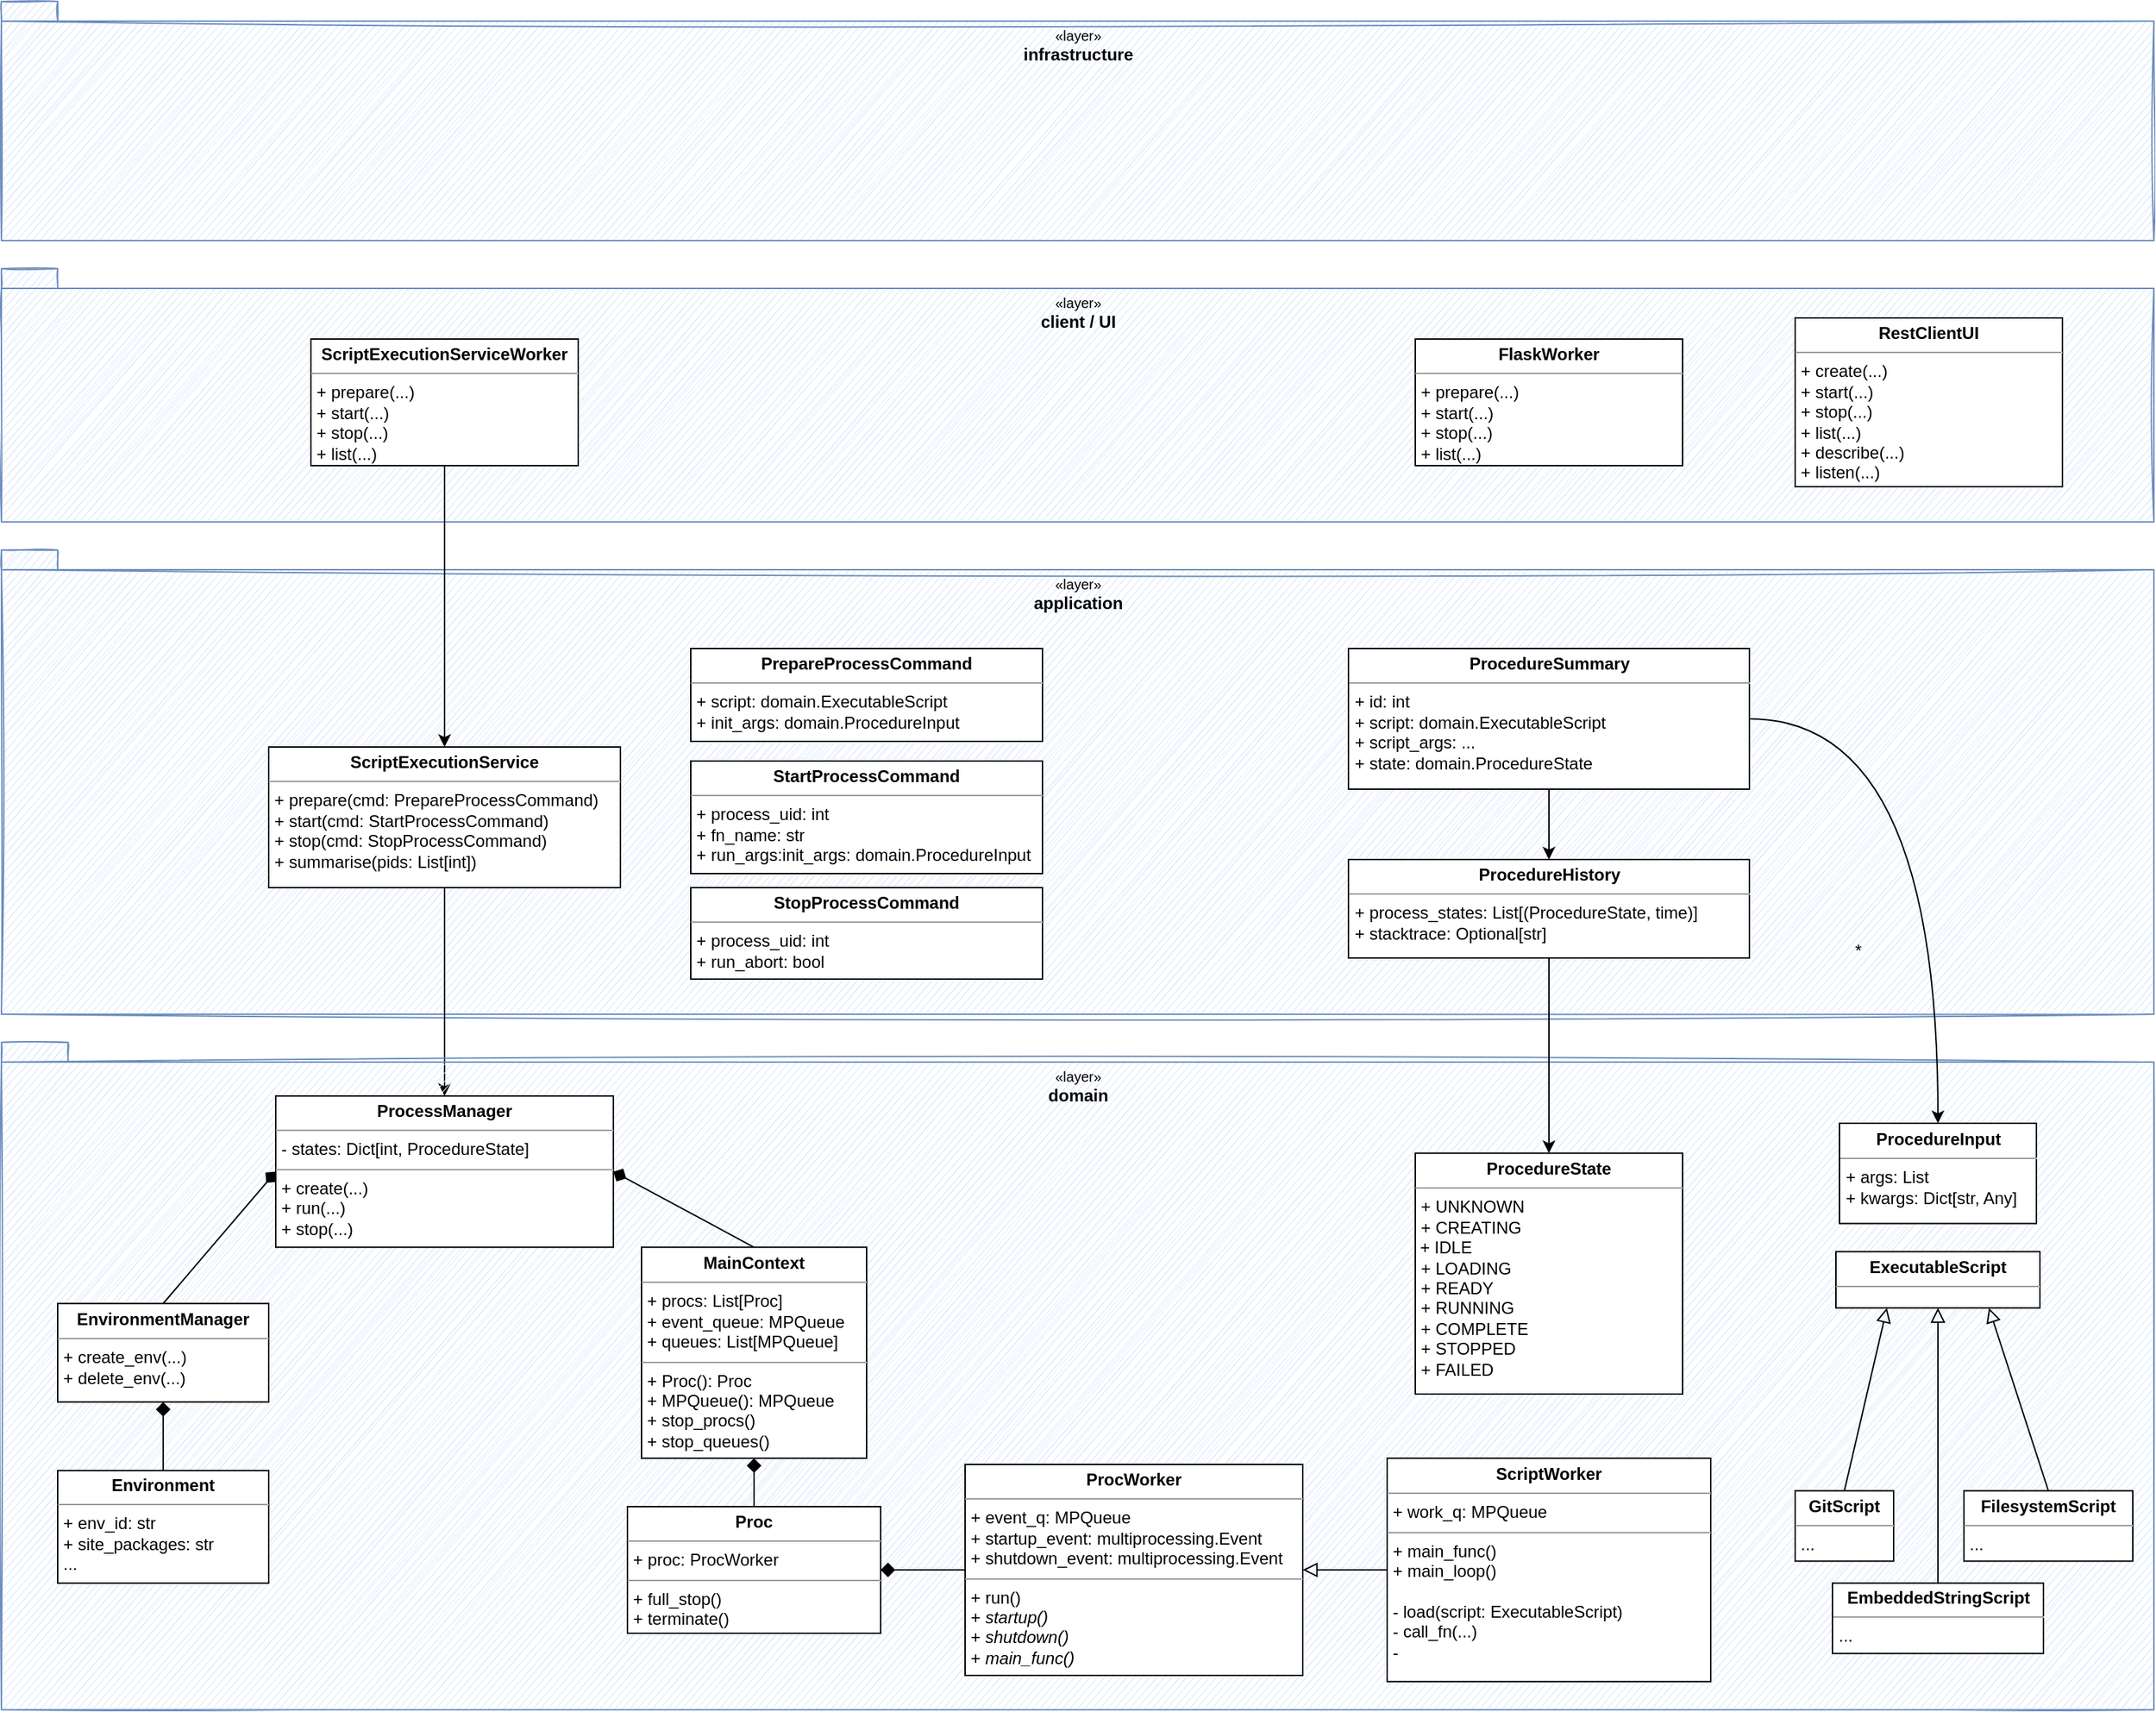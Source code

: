 <mxfile version="17.4.2" type="device"><diagram id="7P5iclk4ff7afeGdj-Gg" name="Page-1"><mxGraphModel dx="1106" dy="1976" grid="1" gridSize="10" guides="1" tooltips="1" connect="1" arrows="1" fold="1" page="1" pageScale="1" pageWidth="827" pageHeight="1169" math="0" shadow="0"><root><mxCell id="0"/><mxCell id="1" parent="0"/><mxCell id="HP_7qwPVPA7fbTSNPlcU-1" value="&lt;span style=&quot;font-weight: normal&quot;&gt;&lt;font style=&quot;font-size: 10px&quot;&gt;«layer»&lt;/font&gt;&lt;/span&gt;&lt;br&gt;client / UI" style="shape=folder;fontStyle=1;spacingTop=10;tabWidth=40;tabHeight=14;tabPosition=left;html=1;fillColor=#dae8fc;strokeColor=#6c8ebf;verticalAlign=top;sketch=1;" parent="1" vertex="1"><mxGeometry x="40" y="50" width="1530" height="180" as="geometry"/></mxCell><mxCell id="HP_7qwPVPA7fbTSNPlcU-3" value="&lt;span style=&quot;font-weight: normal&quot;&gt;&lt;font style=&quot;font-size: 10px&quot;&gt;«layer»&lt;/font&gt;&lt;/span&gt;&lt;br&gt;application" style="shape=folder;fontStyle=1;spacingTop=10;tabWidth=40;tabHeight=14;tabPosition=left;html=1;fillColor=#dae8fc;strokeColor=#6c8ebf;verticalAlign=top;sketch=1;" parent="1" vertex="1"><mxGeometry x="40" y="250" width="1530" height="330" as="geometry"/></mxCell><mxCell id="8j61iJI3g79sKY7rj_GZ-1" style="rounded=0;orthogonalLoop=1;jettySize=auto;html=1;exitX=0.5;exitY=1;exitDx=0;exitDy=0;entryX=0.5;entryY=0;entryDx=0;entryDy=0;" parent="1" source="HP_7qwPVPA7fbTSNPlcU-5" target="8j61iJI3g79sKY7rj_GZ-11" edge="1"><mxGeometry relative="1" as="geometry"/></mxCell><mxCell id="HP_7qwPVPA7fbTSNPlcU-5" value="&lt;p style=&quot;margin: 0px ; margin-top: 4px ; text-align: center&quot;&gt;&lt;b&gt;ScriptExecutionService&lt;/b&gt;&lt;/p&gt;&lt;hr size=&quot;1&quot;&gt;&lt;p style=&quot;margin: 0px ; margin-left: 4px&quot;&gt;&lt;/p&gt;&lt;p style=&quot;margin: 0px ; margin-left: 4px&quot;&gt;+ prepare(cmd: PrepareProcessCommand)&lt;/p&gt;&lt;p style=&quot;margin: 0px ; margin-left: 4px&quot;&gt;+ start(cmd: StartProcessCommand)&lt;/p&gt;&lt;p style=&quot;margin: 0px ; margin-left: 4px&quot;&gt;+ stop(cmd: StopProcessCommand)&lt;/p&gt;&lt;p style=&quot;margin: 0px ; margin-left: 4px&quot;&gt;+ summarise(pids: List[int])&lt;/p&gt;" style="verticalAlign=top;align=left;overflow=fill;fontSize=12;fontFamily=Helvetica;html=1;" parent="1" vertex="1"><mxGeometry x="230" y="390" width="250" height="100" as="geometry"/></mxCell><mxCell id="8j61iJI3g79sKY7rj_GZ-8" style="edgeStyle=none;rounded=0;orthogonalLoop=1;jettySize=auto;html=1;exitX=0.5;exitY=1;exitDx=0;exitDy=0;" parent="1" source="HP_7qwPVPA7fbTSNPlcU-7" target="HP_7qwPVPA7fbTSNPlcU-5" edge="1"><mxGeometry relative="1" as="geometry"/></mxCell><mxCell id="HP_7qwPVPA7fbTSNPlcU-7" value="&lt;p style=&quot;margin: 0px ; margin-top: 4px ; text-align: center&quot;&gt;&lt;b&gt;ScriptExecutionServiceWorker&lt;/b&gt;&lt;/p&gt;&lt;hr size=&quot;1&quot;&gt;&lt;p style=&quot;margin: 0px ; margin-left: 4px&quot;&gt;&lt;/p&gt;&lt;p style=&quot;margin: 0px ; margin-left: 4px&quot;&gt;+ prepare(...)&lt;/p&gt;&lt;p style=&quot;margin: 0px ; margin-left: 4px&quot;&gt;+ start(...)&lt;/p&gt;&lt;p style=&quot;margin: 0px ; margin-left: 4px&quot;&gt;+ stop(...)&lt;/p&gt;&lt;p style=&quot;margin: 0px ; margin-left: 4px&quot;&gt;+ list(...)&lt;/p&gt;" style="verticalAlign=top;align=left;overflow=fill;fontSize=12;fontFamily=Helvetica;html=1;" parent="1" vertex="1"><mxGeometry x="260" y="100" width="190" height="90" as="geometry"/></mxCell><mxCell id="HP_7qwPVPA7fbTSNPlcU-8" value="&lt;p style=&quot;margin: 0px ; margin-top: 4px ; text-align: center&quot;&gt;&lt;b&gt;FlaskWorker&lt;/b&gt;&lt;/p&gt;&lt;hr size=&quot;1&quot;&gt;&lt;p style=&quot;margin: 0px ; margin-left: 4px&quot;&gt;&lt;/p&gt;&lt;p style=&quot;margin: 0px ; margin-left: 4px&quot;&gt;+ prepare(...)&lt;/p&gt;&lt;p style=&quot;margin: 0px ; margin-left: 4px&quot;&gt;+ start(...)&lt;/p&gt;&lt;p style=&quot;margin: 0px ; margin-left: 4px&quot;&gt;+ stop(...)&lt;/p&gt;&lt;p style=&quot;margin: 0px ; margin-left: 4px&quot;&gt;+ list(...)&lt;/p&gt;" style="verticalAlign=top;align=left;overflow=fill;fontSize=12;fontFamily=Helvetica;html=1;" parent="1" vertex="1"><mxGeometry x="1045" y="100" width="190" height="90" as="geometry"/></mxCell><mxCell id="HP_7qwPVPA7fbTSNPlcU-9" value="&lt;span style=&quot;font-weight: normal&quot;&gt;&lt;font style=&quot;font-size: 10px&quot;&gt;«layer»&lt;/font&gt;&lt;/span&gt;&lt;br&gt;domain" style="shape=folder;fontStyle=1;spacingTop=10;tabWidth=40;tabHeight=14;tabPosition=left;html=1;fillColor=#dae8fc;strokeColor=#6c8ebf;verticalAlign=top;sketch=1;" parent="1" vertex="1"><mxGeometry x="40" y="600" width="1530" height="474.38" as="geometry"/></mxCell><mxCell id="HP_7qwPVPA7fbTSNPlcU-26" style="edgeStyle=none;rounded=0;orthogonalLoop=1;jettySize=auto;html=1;fontSize=10;startArrow=diamond;startFill=1;endArrow=none;endFill=0;startSize=8;endSize=8;strokeWidth=1;entryX=0.5;entryY=0;entryDx=0;entryDy=0;exitX=1;exitY=0.5;exitDx=0;exitDy=0;" parent="1" source="8j61iJI3g79sKY7rj_GZ-11" target="HP_7qwPVPA7fbTSNPlcU-19" edge="1"><mxGeometry relative="1" as="geometry"/></mxCell><mxCell id="HP_7qwPVPA7fbTSNPlcU-30" style="edgeStyle=none;rounded=0;orthogonalLoop=1;jettySize=auto;html=1;exitX=0;exitY=0.5;exitDx=0;exitDy=0;entryX=0.5;entryY=0;entryDx=0;entryDy=0;fontSize=10;startArrow=diamond;startFill=1;endArrow=none;endFill=0;startSize=8;endSize=8;strokeWidth=1;" parent="1" source="8j61iJI3g79sKY7rj_GZ-11" target="HP_7qwPVPA7fbTSNPlcU-29" edge="1"><mxGeometry relative="1" as="geometry"/></mxCell><mxCell id="HP_7qwPVPA7fbTSNPlcU-12" value="&lt;p style=&quot;margin: 0px ; margin-top: 4px ; text-align: center&quot;&gt;&lt;b&gt;PrepareProcessCommand&lt;/b&gt;&lt;/p&gt;&lt;hr size=&quot;1&quot;&gt;&lt;p style=&quot;margin: 0px ; margin-left: 4px&quot;&gt;+ script: domain.ExecutableScript&lt;/p&gt;&lt;p style=&quot;margin: 0px ; margin-left: 4px&quot;&gt;+ init_args: domain.ProcedureInput&lt;br&gt;&lt;/p&gt;" style="verticalAlign=top;align=left;overflow=fill;fontSize=12;fontFamily=Helvetica;html=1;" parent="1" vertex="1"><mxGeometry x="530" y="320" width="250" height="66" as="geometry"/></mxCell><mxCell id="HP_7qwPVPA7fbTSNPlcU-13" value="&lt;p style=&quot;margin: 0px ; margin-top: 4px ; text-align: center&quot;&gt;&lt;b&gt;StartProcessCommand&lt;/b&gt;&lt;/p&gt;&lt;hr size=&quot;1&quot;&gt;&lt;p style=&quot;margin: 0px ; margin-left: 4px&quot;&gt;+ process_uid: int&lt;/p&gt;&lt;p style=&quot;margin: 0px ; margin-left: 4px&quot;&gt;+ fn_name: str&lt;/p&gt;&lt;p style=&quot;margin: 0px ; margin-left: 4px&quot;&gt;+ run_args:init_args: domain.ProcedureInput&lt;br&gt;&lt;/p&gt;" style="verticalAlign=top;align=left;overflow=fill;fontSize=12;fontFamily=Helvetica;html=1;" parent="1" vertex="1"><mxGeometry x="530" y="400" width="250" height="80" as="geometry"/></mxCell><mxCell id="HP_7qwPVPA7fbTSNPlcU-14" value="&lt;p style=&quot;margin: 0px ; margin-top: 4px ; text-align: center&quot;&gt;&lt;b&gt;StopProcessCommand&lt;/b&gt;&lt;/p&gt;&lt;hr size=&quot;1&quot;&gt;&lt;p style=&quot;margin: 0px ; margin-left: 4px&quot;&gt;+ process_uid: int&lt;/p&gt;&lt;p style=&quot;margin: 0px ; margin-left: 4px&quot;&gt;+ run_abort: bool&lt;/p&gt;" style="verticalAlign=top;align=left;overflow=fill;fontSize=12;fontFamily=Helvetica;html=1;" parent="1" vertex="1"><mxGeometry x="530" y="490" width="250" height="65" as="geometry"/></mxCell><mxCell id="HP_7qwPVPA7fbTSNPlcU-16" value="&lt;span style=&quot;font-weight: normal&quot;&gt;&lt;font style=&quot;font-size: 10px&quot;&gt;«layer»&lt;/font&gt;&lt;/span&gt;&lt;br&gt;infrastructure" style="shape=folder;fontStyle=1;spacingTop=10;tabWidth=40;tabHeight=14;tabPosition=left;html=1;fillColor=#dae8fc;strokeColor=#6c8ebf;verticalAlign=top;sketch=1;" parent="1" vertex="1"><mxGeometry x="40" y="-140" width="1530" height="170" as="geometry"/></mxCell><mxCell id="HP_7qwPVPA7fbTSNPlcU-21" style="rounded=0;orthogonalLoop=1;jettySize=auto;html=1;exitX=0.5;exitY=1;exitDx=0;exitDy=0;fontSize=10;endArrow=none;endFill=0;startArrow=diamond;startFill=1;strokeWidth=1;endSize=8;startSize=8;entryX=0.5;entryY=0;entryDx=0;entryDy=0;" parent="1" source="HP_7qwPVPA7fbTSNPlcU-19" target="HP_7qwPVPA7fbTSNPlcU-20" edge="1"><mxGeometry relative="1" as="geometry"/></mxCell><mxCell id="HP_7qwPVPA7fbTSNPlcU-19" value="&lt;p style=&quot;margin: 0px ; margin-top: 4px ; text-align: center&quot;&gt;&lt;b&gt;MainContext&lt;/b&gt;&lt;/p&gt;&lt;hr size=&quot;1&quot;&gt;&lt;p style=&quot;margin: 0px ; margin-left: 4px&quot;&gt;+ procs: List[Proc]&lt;/p&gt;&lt;p style=&quot;margin: 0px ; margin-left: 4px&quot;&gt;+ event_queue: MPQueue&lt;/p&gt;&lt;p style=&quot;margin: 0px ; margin-left: 4px&quot;&gt;+ queues: List[MPQueue]&lt;/p&gt;&lt;hr size=&quot;1&quot;&gt;&lt;p style=&quot;margin: 0px ; margin-left: 4px&quot;&gt;+ Proc(): Proc&lt;/p&gt;&lt;p style=&quot;margin: 0px ; margin-left: 4px&quot;&gt;+ MPQueue(): MPQueue&lt;/p&gt;&lt;p style=&quot;margin: 0px ; margin-left: 4px&quot;&gt;+ stop_procs()&lt;/p&gt;&lt;p style=&quot;margin: 0px ; margin-left: 4px&quot;&gt;+ stop_queues()&lt;/p&gt;" style="verticalAlign=top;align=left;overflow=fill;fontSize=12;fontFamily=Helvetica;html=1;" parent="1" vertex="1"><mxGeometry x="495" y="745.63" width="160" height="150" as="geometry"/></mxCell><mxCell id="HP_7qwPVPA7fbTSNPlcU-23" style="edgeStyle=none;rounded=0;orthogonalLoop=1;jettySize=auto;html=1;exitX=1;exitY=0.5;exitDx=0;exitDy=0;fontSize=10;startArrow=diamond;startFill=1;endArrow=none;endFill=0;startSize=8;endSize=8;strokeWidth=1;entryX=0;entryY=0.5;entryDx=0;entryDy=0;" parent="1" source="HP_7qwPVPA7fbTSNPlcU-20" target="HP_7qwPVPA7fbTSNPlcU-22" edge="1"><mxGeometry relative="1" as="geometry"><mxPoint x="475" y="998.75" as="targetPoint"/></mxGeometry></mxCell><mxCell id="HP_7qwPVPA7fbTSNPlcU-20" value="&lt;p style=&quot;margin: 0px ; margin-top: 4px ; text-align: center&quot;&gt;&lt;b&gt;Proc&lt;/b&gt;&lt;/p&gt;&lt;hr size=&quot;1&quot;&gt;&lt;p style=&quot;margin: 0px ; margin-left: 4px&quot;&gt;+ proc: ProcWorker&lt;/p&gt;&lt;hr size=&quot;1&quot;&gt;&lt;p style=&quot;margin: 0px ; margin-left: 4px&quot;&gt;+ full_stop()&lt;/p&gt;&lt;p style=&quot;margin: 0px ; margin-left: 4px&quot;&gt;+ terminate()&lt;/p&gt;" style="verticalAlign=top;align=left;overflow=fill;fontSize=12;fontFamily=Helvetica;html=1;" parent="1" vertex="1"><mxGeometry x="485" y="930" width="180" height="90" as="geometry"/></mxCell><mxCell id="HP_7qwPVPA7fbTSNPlcU-22" value="&lt;p style=&quot;margin: 0px ; margin-top: 4px ; text-align: center&quot;&gt;&lt;b&gt;ProcWorker&lt;/b&gt;&lt;/p&gt;&lt;hr size=&quot;1&quot;&gt;&lt;p style=&quot;margin: 0px ; margin-left: 4px&quot;&gt;+ event_q: MPQueue&lt;/p&gt;&lt;p style=&quot;margin: 0px ; margin-left: 4px&quot;&gt;+ startup_event: multiprocessing.Event&lt;/p&gt;&lt;p style=&quot;margin: 0px ; margin-left: 4px&quot;&gt;+ shutdown_event: multiprocessing.Event&lt;/p&gt;&lt;hr size=&quot;1&quot;&gt;&lt;p style=&quot;margin: 0px ; margin-left: 4px&quot;&gt;+ run()&lt;/p&gt;&lt;p style=&quot;margin: 0px ; margin-left: 4px&quot;&gt;+ &lt;i&gt;startup()&lt;/i&gt;&lt;/p&gt;&lt;p style=&quot;margin: 0px ; margin-left: 4px&quot;&gt;+ &lt;i&gt;shutdown()&lt;/i&gt;&lt;/p&gt;&lt;p style=&quot;margin: 0px ; margin-left: 4px&quot;&gt;+ &lt;i&gt;main_func()&lt;/i&gt;&lt;/p&gt;" style="verticalAlign=top;align=left;overflow=fill;fontSize=12;fontFamily=Helvetica;html=1;" parent="1" vertex="1"><mxGeometry x="725" y="900" width="240" height="150" as="geometry"/></mxCell><mxCell id="HP_7qwPVPA7fbTSNPlcU-25" style="edgeStyle=none;rounded=0;orthogonalLoop=1;jettySize=auto;html=1;exitX=0;exitY=0.5;exitDx=0;exitDy=0;entryX=1;entryY=0.5;entryDx=0;entryDy=0;fontSize=10;startArrow=none;startFill=0;endArrow=block;endFill=0;startSize=8;endSize=8;strokeWidth=1;" parent="1" source="HP_7qwPVPA7fbTSNPlcU-24" target="HP_7qwPVPA7fbTSNPlcU-22" edge="1"><mxGeometry relative="1" as="geometry"/></mxCell><mxCell id="HP_7qwPVPA7fbTSNPlcU-24" value="&lt;p style=&quot;margin: 0px ; margin-top: 4px ; text-align: center&quot;&gt;&lt;b&gt;ScriptWorker&lt;/b&gt;&lt;/p&gt;&lt;hr size=&quot;1&quot;&gt;&lt;p style=&quot;margin: 0px ; margin-left: 4px&quot;&gt;+ work_q: MPQueue&lt;/p&gt;&lt;hr size=&quot;1&quot;&gt;&lt;p style=&quot;margin: 0px ; margin-left: 4px&quot;&gt;+ main_func()&lt;/p&gt;&lt;p style=&quot;margin: 0px ; margin-left: 4px&quot;&gt;+ main_loop()&lt;/p&gt;&lt;p style=&quot;margin: 0px ; margin-left: 4px&quot;&gt;&lt;br&gt;&lt;/p&gt;&lt;p style=&quot;margin: 0px ; margin-left: 4px&quot;&gt;- load(script: ExecutableScript)&lt;/p&gt;&lt;p style=&quot;margin: 0px 0px 0px 4px&quot;&gt;- call_fn(...)&lt;/p&gt;&lt;p style=&quot;margin: 0px 0px 0px 4px&quot;&gt;-&amp;nbsp;&lt;/p&gt;" style="verticalAlign=top;align=left;overflow=fill;fontSize=12;fontFamily=Helvetica;html=1;" parent="1" vertex="1"><mxGeometry x="1025" y="895.63" width="230" height="158.75" as="geometry"/></mxCell><mxCell id="HP_7qwPVPA7fbTSNPlcU-32" style="edgeStyle=none;rounded=0;orthogonalLoop=1;jettySize=auto;html=1;exitX=0.5;exitY=1;exitDx=0;exitDy=0;fontSize=10;startArrow=diamond;startFill=1;endArrow=none;endFill=0;startSize=8;endSize=8;strokeWidth=1;" parent="1" source="HP_7qwPVPA7fbTSNPlcU-29" target="HP_7qwPVPA7fbTSNPlcU-31" edge="1"><mxGeometry relative="1" as="geometry"/></mxCell><mxCell id="HP_7qwPVPA7fbTSNPlcU-29" value="&lt;p style=&quot;margin: 0px ; margin-top: 4px ; text-align: center&quot;&gt;&lt;b&gt;EnvironmentManager&lt;/b&gt;&lt;/p&gt;&lt;hr size=&quot;1&quot;&gt;&lt;p style=&quot;margin: 0px ; margin-left: 4px&quot;&gt;&lt;/p&gt;&lt;p style=&quot;margin: 0px ; margin-left: 4px&quot;&gt;+ create_env(...)&lt;/p&gt;&lt;p style=&quot;margin: 0px ; margin-left: 4px&quot;&gt;+ delete_env(...)&lt;/p&gt;&lt;p style=&quot;margin: 0px ; margin-left: 4px&quot;&gt;&lt;br&gt;&lt;/p&gt;" style="verticalAlign=top;align=left;overflow=fill;fontSize=12;fontFamily=Helvetica;html=1;" parent="1" vertex="1"><mxGeometry x="80" y="785.63" width="150" height="70" as="geometry"/></mxCell><mxCell id="HP_7qwPVPA7fbTSNPlcU-31" value="&lt;p style=&quot;margin: 0px ; margin-top: 4px ; text-align: center&quot;&gt;&lt;b&gt;Environment&lt;/b&gt;&lt;/p&gt;&lt;hr size=&quot;1&quot;&gt;&lt;p style=&quot;margin: 0px ; margin-left: 4px&quot;&gt;&lt;/p&gt;&lt;p style=&quot;margin: 0px ; margin-left: 4px&quot;&gt;+ env_id: str&lt;/p&gt;&lt;p style=&quot;margin: 0px ; margin-left: 4px&quot;&gt;+ site_packages: str&lt;/p&gt;&lt;p style=&quot;margin: 0px ; margin-left: 4px&quot;&gt;...&lt;/p&gt;" style="verticalAlign=top;align=left;overflow=fill;fontSize=12;fontFamily=Helvetica;html=1;" parent="1" vertex="1"><mxGeometry x="80" y="904.38" width="150" height="80" as="geometry"/></mxCell><mxCell id="HP_7qwPVPA7fbTSNPlcU-33" value="&lt;p style=&quot;margin: 0px ; margin-top: 4px ; text-align: center&quot;&gt;&lt;b&gt;ExecutableScript&lt;/b&gt;&lt;/p&gt;&lt;hr size=&quot;1&quot;&gt;&lt;p style=&quot;margin: 0px ; margin-left: 4px&quot;&gt;&lt;/p&gt;&lt;p style=&quot;margin: 0px ; margin-left: 4px&quot;&gt;&lt;br&gt;&lt;/p&gt;" style="verticalAlign=top;align=left;overflow=fill;fontSize=12;fontFamily=Helvetica;html=1;" parent="1" vertex="1"><mxGeometry x="1344" y="748.75" width="145" height="40" as="geometry"/></mxCell><mxCell id="HP_7qwPVPA7fbTSNPlcU-35" style="edgeStyle=none;rounded=0;orthogonalLoop=1;jettySize=auto;html=1;exitX=0.5;exitY=0;exitDx=0;exitDy=0;entryX=0.25;entryY=1;entryDx=0;entryDy=0;fontSize=10;startArrow=none;startFill=0;endArrow=block;endFill=0;startSize=8;endSize=8;strokeWidth=1;" parent="1" source="HP_7qwPVPA7fbTSNPlcU-34" target="HP_7qwPVPA7fbTSNPlcU-33" edge="1"><mxGeometry relative="1" as="geometry"/></mxCell><mxCell id="HP_7qwPVPA7fbTSNPlcU-34" value="&lt;p style=&quot;margin: 0px ; margin-top: 4px ; text-align: center&quot;&gt;&lt;b&gt;GitScript&lt;/b&gt;&lt;/p&gt;&lt;hr size=&quot;1&quot;&gt;&lt;p style=&quot;margin: 0px ; margin-left: 4px&quot;&gt;&lt;/p&gt;&lt;p style=&quot;margin: 0px ; margin-left: 4px&quot;&gt;...&lt;/p&gt;" style="verticalAlign=top;align=left;overflow=fill;fontSize=12;fontFamily=Helvetica;html=1;" parent="1" vertex="1"><mxGeometry x="1315" y="918.75" width="70" height="50" as="geometry"/></mxCell><mxCell id="HP_7qwPVPA7fbTSNPlcU-39" style="edgeStyle=none;rounded=0;orthogonalLoop=1;jettySize=auto;html=1;exitX=0.5;exitY=0;exitDx=0;exitDy=0;fontSize=10;startArrow=none;startFill=0;endArrow=block;endFill=0;startSize=8;endSize=8;strokeWidth=1;entryX=0.75;entryY=1;entryDx=0;entryDy=0;" parent="1" source="HP_7qwPVPA7fbTSNPlcU-38" target="HP_7qwPVPA7fbTSNPlcU-33" edge="1"><mxGeometry relative="1" as="geometry"/></mxCell><mxCell id="HP_7qwPVPA7fbTSNPlcU-38" value="&lt;p style=&quot;margin: 0px ; margin-top: 4px ; text-align: center&quot;&gt;&lt;b&gt;FilesystemScript&lt;/b&gt;&lt;/p&gt;&lt;hr size=&quot;1&quot;&gt;&lt;p style=&quot;margin: 0px ; margin-left: 4px&quot;&gt;&lt;/p&gt;&lt;p style=&quot;margin: 0px ; margin-left: 4px&quot;&gt;...&lt;/p&gt;" style="verticalAlign=top;align=left;overflow=fill;fontSize=12;fontFamily=Helvetica;html=1;" parent="1" vertex="1"><mxGeometry x="1435" y="918.75" width="120" height="50" as="geometry"/></mxCell><mxCell id="HP_7qwPVPA7fbTSNPlcU-41" style="edgeStyle=none;rounded=0;orthogonalLoop=1;jettySize=auto;html=1;exitX=0.5;exitY=0;exitDx=0;exitDy=0;fontSize=10;startArrow=none;startFill=0;endArrow=block;endFill=0;startSize=8;endSize=8;strokeWidth=1;entryX=0.5;entryY=1;entryDx=0;entryDy=0;" parent="1" source="HP_7qwPVPA7fbTSNPlcU-40" target="HP_7qwPVPA7fbTSNPlcU-33" edge="1"><mxGeometry relative="1" as="geometry"><mxPoint x="1444" y="898.75" as="targetPoint"/></mxGeometry></mxCell><mxCell id="HP_7qwPVPA7fbTSNPlcU-40" value="&lt;p style=&quot;margin: 0px ; margin-top: 4px ; text-align: center&quot;&gt;&lt;b&gt;EmbeddedStringScript&lt;/b&gt;&lt;/p&gt;&lt;hr size=&quot;1&quot;&gt;&lt;p style=&quot;margin: 0px ; margin-left: 4px&quot;&gt;&lt;/p&gt;&lt;p style=&quot;margin: 0px ; margin-left: 4px&quot;&gt;...&lt;/p&gt;" style="verticalAlign=top;align=left;overflow=fill;fontSize=12;fontFamily=Helvetica;html=1;" parent="1" vertex="1"><mxGeometry x="1341.5" y="984.38" width="150" height="50" as="geometry"/></mxCell><mxCell id="8j61iJI3g79sKY7rj_GZ-2" value="&lt;p style=&quot;margin: 0px ; margin-top: 4px ; text-align: center&quot;&gt;&lt;b&gt;ProcedureInput&lt;/b&gt;&lt;/p&gt;&lt;hr size=&quot;1&quot;&gt;&lt;p style=&quot;margin: 0px ; margin-left: 4px&quot;&gt;+ args: List&lt;/p&gt;&lt;p style=&quot;margin: 0px ; margin-left: 4px&quot;&gt;+ kwargs: Dict[str, Any]&lt;/p&gt;" style="verticalAlign=top;align=left;overflow=fill;fontSize=12;fontFamily=Helvetica;html=1;" parent="1" vertex="1"><mxGeometry x="1346.5" y="657.5" width="140" height="71.25" as="geometry"/></mxCell><mxCell id="8j61iJI3g79sKY7rj_GZ-5" style="edgeStyle=none;rounded=0;orthogonalLoop=1;jettySize=auto;html=1;exitX=0.5;exitY=1;exitDx=0;exitDy=0;entryX=0.5;entryY=0;entryDx=0;entryDy=0;" parent="1" source="8j61iJI3g79sKY7rj_GZ-3" target="8j61iJI3g79sKY7rj_GZ-4" edge="1"><mxGeometry relative="1" as="geometry"/></mxCell><mxCell id="8j61iJI3g79sKY7rj_GZ-3" value="&lt;p style=&quot;margin: 0px ; margin-top: 4px ; text-align: center&quot;&gt;&lt;b&gt;ProcedureHistory&lt;/b&gt;&lt;/p&gt;&lt;hr size=&quot;1&quot;&gt;&lt;p style=&quot;margin: 0px ; margin-left: 4px&quot;&gt;&lt;/p&gt;&lt;p style=&quot;margin: 0px ; margin-left: 4px&quot;&gt;+ process_states: List[(ProcedureState, time)]&lt;/p&gt;&lt;p style=&quot;margin: 0px ; margin-left: 4px&quot;&gt;+ stacktrace: Optional[str]&lt;/p&gt;" style="verticalAlign=top;align=left;overflow=fill;fontSize=12;fontFamily=Helvetica;html=1;" parent="1" vertex="1"><mxGeometry x="997.5" y="470" width="285" height="70" as="geometry"/></mxCell><mxCell id="8j61iJI3g79sKY7rj_GZ-4" value="&lt;p style=&quot;margin: 0px ; margin-top: 4px ; text-align: center&quot;&gt;&lt;b&gt;ProcedureState&lt;/b&gt;&lt;/p&gt;&lt;hr size=&quot;1&quot;&gt;&lt;p style=&quot;margin: 0px ; margin-left: 4px&quot;&gt;&lt;/p&gt;&lt;p style=&quot;margin: 0px ; margin-left: 4px&quot;&gt;+ UNKNOWN&lt;/p&gt;&lt;p style=&quot;margin: 0px ; margin-left: 4px&quot;&gt;+ CREATING&lt;/p&gt;&amp;nbsp;+ IDLE&lt;p style=&quot;margin: 0px ; margin-left: 4px&quot;&gt;+ LOADING&lt;/p&gt;&lt;p style=&quot;margin: 0px ; margin-left: 4px&quot;&gt;+ READY&lt;/p&gt;&lt;p style=&quot;margin: 0px ; margin-left: 4px&quot;&gt;+ RUNNING&lt;/p&gt;&lt;p style=&quot;margin: 0px ; margin-left: 4px&quot;&gt;+ COMPLETE&lt;/p&gt;&lt;p style=&quot;margin: 0px ; margin-left: 4px&quot;&gt;+ STOPPED&lt;/p&gt;&lt;p style=&quot;margin: 0px ; margin-left: 4px&quot;&gt;+ FAILED&lt;/p&gt;" style="verticalAlign=top;align=left;overflow=fill;fontSize=12;fontFamily=Helvetica;html=1;" parent="1" vertex="1"><mxGeometry x="1045" y="678.75" width="190" height="171.25" as="geometry"/></mxCell><mxCell id="8j61iJI3g79sKY7rj_GZ-6" value="*" style="text;html=1;strokeColor=none;fillColor=none;align=center;verticalAlign=middle;whiteSpace=wrap;rounded=0;" parent="1" vertex="1"><mxGeometry x="1330" y="520" width="60" height="30" as="geometry"/></mxCell><mxCell id="8j61iJI3g79sKY7rj_GZ-9" style="edgeStyle=none;rounded=0;orthogonalLoop=1;jettySize=auto;html=1;exitX=0.5;exitY=1;exitDx=0;exitDy=0;entryX=0.5;entryY=0;entryDx=0;entryDy=0;" parent="1" source="8j61iJI3g79sKY7rj_GZ-7" target="8j61iJI3g79sKY7rj_GZ-3" edge="1"><mxGeometry relative="1" as="geometry"/></mxCell><mxCell id="8j61iJI3g79sKY7rj_GZ-10" style="edgeStyle=orthogonalEdgeStyle;rounded=0;orthogonalLoop=1;jettySize=auto;html=1;exitX=1;exitY=0.5;exitDx=0;exitDy=0;entryX=0.5;entryY=0;entryDx=0;entryDy=0;curved=1;" parent="1" source="8j61iJI3g79sKY7rj_GZ-7" target="8j61iJI3g79sKY7rj_GZ-2" edge="1"><mxGeometry relative="1" as="geometry"/></mxCell><mxCell id="8j61iJI3g79sKY7rj_GZ-7" value="&lt;p style=&quot;margin: 0px ; margin-top: 4px ; text-align: center&quot;&gt;&lt;b&gt;ProcedureSummary&lt;/b&gt;&lt;/p&gt;&lt;hr size=&quot;1&quot;&gt;&lt;p style=&quot;margin: 0px ; margin-left: 4px&quot;&gt;&lt;/p&gt;&lt;p style=&quot;margin: 0px ; margin-left: 4px&quot;&gt;+ id: int&lt;/p&gt;&lt;p style=&quot;margin: 0px ; margin-left: 4px&quot;&gt;&lt;span&gt;+ script: domain.ExecutableScript&lt;/span&gt;&lt;br&gt;&lt;/p&gt;&lt;p style=&quot;margin: 0px ; margin-left: 4px&quot;&gt;+&lt;span&gt;&amp;nbsp;script_args: ...&lt;/span&gt;&lt;/p&gt;&lt;p style=&quot;margin: 0px ; margin-left: 4px&quot;&gt;+ state: domain.ProcedureState&lt;/p&gt;" style="verticalAlign=top;align=left;overflow=fill;fontSize=12;fontFamily=Helvetica;html=1;" parent="1" vertex="1"><mxGeometry x="997.5" y="320" width="285" height="100" as="geometry"/></mxCell><mxCell id="8j61iJI3g79sKY7rj_GZ-11" value="&lt;p style=&quot;margin: 0px ; margin-top: 4px ; text-align: center&quot;&gt;&lt;b&gt;ProcessManager&lt;/b&gt;&lt;/p&gt;&lt;hr size=&quot;1&quot;&gt;&lt;p style=&quot;margin: 0px ; margin-left: 4px&quot;&gt;- states: Dict[int, ProcedureState]&lt;/p&gt;&lt;hr size=&quot;1&quot;&gt;&lt;p style=&quot;margin: 0px ; margin-left: 4px&quot;&gt;+ create(...)&lt;/p&gt;&lt;p style=&quot;margin: 0px ; margin-left: 4px&quot;&gt;+ run(...)&lt;/p&gt;&lt;p style=&quot;margin: 0px ; margin-left: 4px&quot;&gt;+ stop(...)&lt;/p&gt;" style="verticalAlign=top;align=left;overflow=fill;fontSize=12;fontFamily=Helvetica;html=1;" parent="1" vertex="1"><mxGeometry x="235" y="638.13" width="240" height="107.5" as="geometry"/></mxCell><mxCell id="8j61iJI3g79sKY7rj_GZ-12" value="&lt;p style=&quot;margin: 0px ; margin-top: 4px ; text-align: center&quot;&gt;&lt;b&gt;RestClientUI&lt;/b&gt;&lt;/p&gt;&lt;hr size=&quot;1&quot;&gt;&lt;p style=&quot;margin: 0px ; margin-left: 4px&quot;&gt;&lt;/p&gt;&lt;p style=&quot;margin: 0px ; margin-left: 4px&quot;&gt;+ create(...)&lt;/p&gt;&lt;p style=&quot;margin: 0px ; margin-left: 4px&quot;&gt;+ start(...)&lt;/p&gt;&lt;p style=&quot;margin: 0px ; margin-left: 4px&quot;&gt;+ stop(...)&lt;/p&gt;&lt;p style=&quot;margin: 0px ; margin-left: 4px&quot;&gt;+ list(...)&lt;/p&gt;&lt;p style=&quot;margin: 0px ; margin-left: 4px&quot;&gt;+ describe(...)&lt;/p&gt;&lt;p style=&quot;margin: 0px ; margin-left: 4px&quot;&gt;+ listen(...)&lt;/p&gt;&lt;p style=&quot;margin: 0px ; margin-left: 4px&quot;&gt;&lt;br&gt;&lt;/p&gt;" style="verticalAlign=top;align=left;overflow=fill;fontSize=12;fontFamily=Helvetica;html=1;" parent="1" vertex="1"><mxGeometry x="1315" y="85" width="190" height="120" as="geometry"/></mxCell></root></mxGraphModel></diagram></mxfile>
